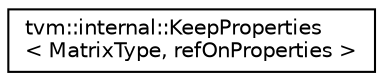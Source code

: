 digraph "Graphical Class Hierarchy"
{
  edge [fontname="Helvetica",fontsize="10",labelfontname="Helvetica",labelfontsize="10"];
  node [fontname="Helvetica",fontsize="10",shape=record];
  rankdir="LR";
  Node0 [label="tvm::internal::KeepProperties\l\< MatrixType, refOnProperties \>",height=0.2,width=0.4,color="black", fillcolor="white", style="filled",URL="$classtvm_1_1internal_1_1KeepProperties.html"];
}

